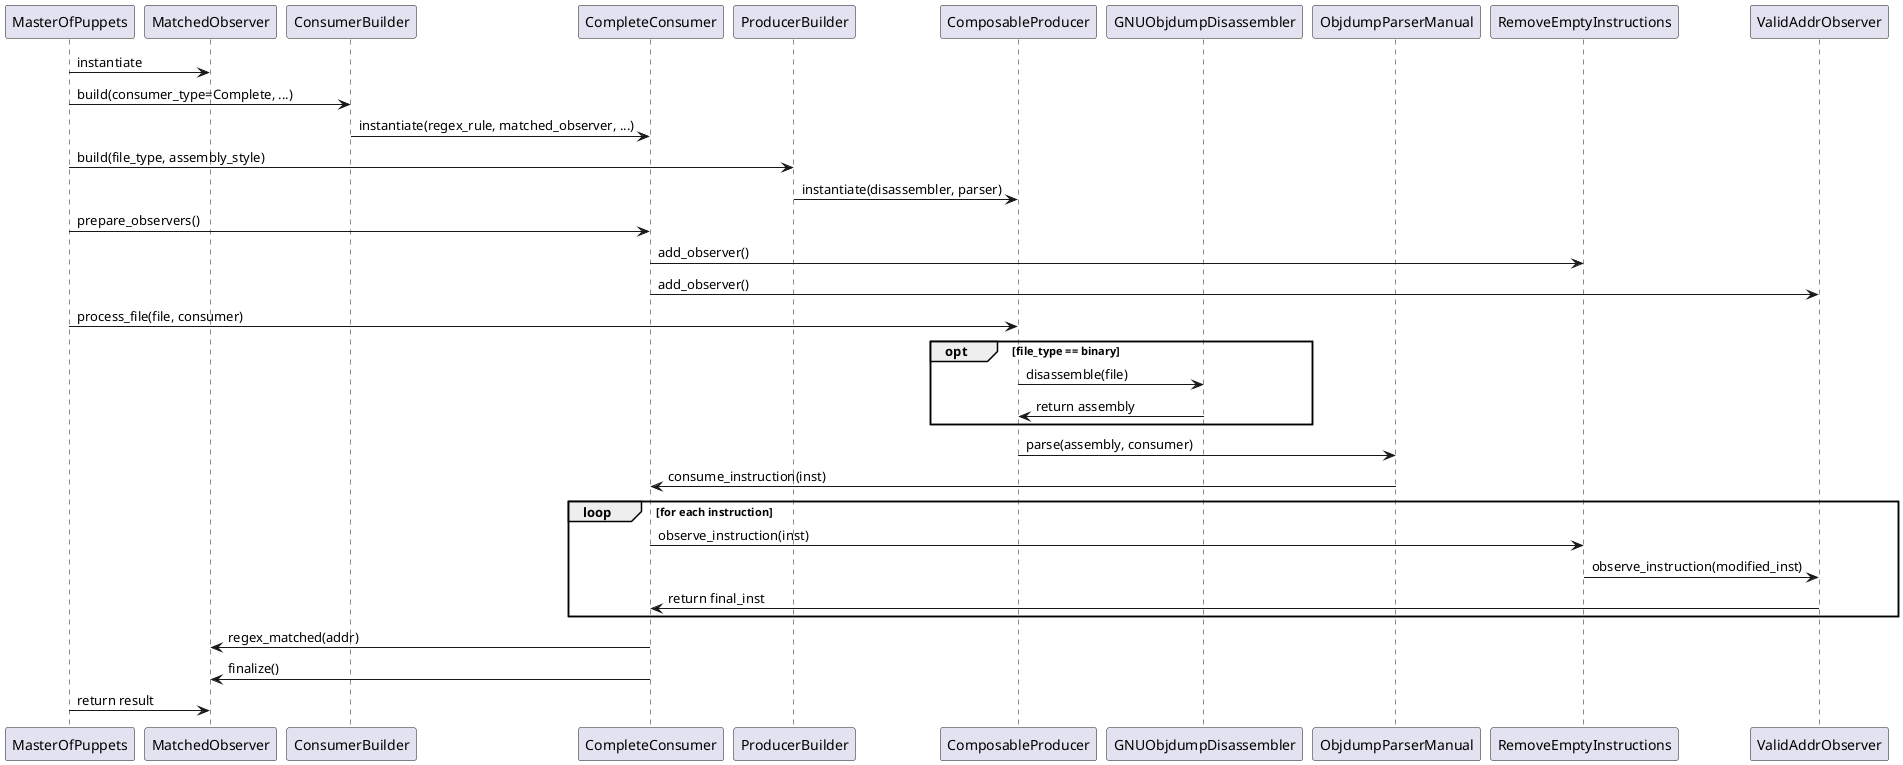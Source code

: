 @startuml stringify_asm_secuencial_diagram

' legend
'     Diagram for the stringify_asm module
'     JASM version v1.0.0
' end legend

participant MasterOfPuppets
participant MatchedObserver
participant ConsumerBuilder
participant CompleteConsumer
participant ProducerBuilder
participant ComposableProducer
participant GNUObjdumpDisassembler
participant ObjdumpParserManual
participant RemoveEmptyInstructions
participant ValidAddrObserver

MasterOfPuppets -> MatchedObserver : instantiate
MasterOfPuppets -> ConsumerBuilder : build(consumer_type=Complete, ...)
ConsumerBuilder -> CompleteConsumer : instantiate(regex_rule, matched_observer, ...)
MasterOfPuppets -> ProducerBuilder : build(file_type, assembly_style)
ProducerBuilder -> ComposableProducer : instantiate(disassembler, parser)
MasterOfPuppets -> CompleteConsumer : prepare_observers()
CompleteConsumer -> RemoveEmptyInstructions : add_observer()
CompleteConsumer -> ValidAddrObserver : add_observer()

MasterOfPuppets -> ComposableProducer : process_file(file, consumer)
opt file_type == binary
    ComposableProducer -> GNUObjdumpDisassembler : disassemble(file)
    GNUObjdumpDisassembler -> ComposableProducer : return assembly
end

ComposableProducer -> ObjdumpParserManual : parse(assembly, consumer)
ObjdumpParserManual -> CompleteConsumer : consume_instruction(inst)

loop for each instruction
    CompleteConsumer -> RemoveEmptyInstructions : observe_instruction(inst)
    RemoveEmptyInstructions -> ValidAddrObserver : observe_instruction(modified_inst)
    ValidAddrObserver -> CompleteConsumer : return final_inst
end

CompleteConsumer -> MatchedObserver : regex_matched(addr)
CompleteConsumer -> MatchedObserver : finalize()
MasterOfPuppets -> MatchedObserver : return result

@enduml
